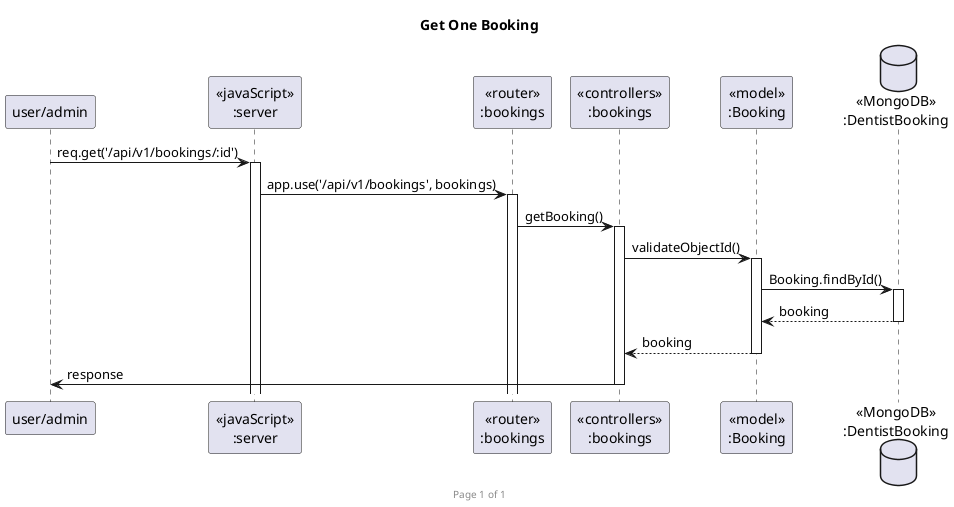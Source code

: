 @startuml Get One Booking

footer Page %page% of %lastpage%
title "Get One Booking"

participant "user/admin" as user
participant "<<javaScript>>\n:server" as server
participant "<<router>>\n:bookings" as routerbooking
participant "<<controllers>>\n:bookings" as controllersbookings
participant "<<model>>\n:Booking" as modelBooking
database "<<MongoDB>>\n:DentistBooking" as DentistBookingDatabase

' user sends a GET request to fetch a single booking by ID
user->server ++: req.get('/api/v1/bookings/:id')
server->routerbooking ++: app.use('/api/v1/bookings', bookings)
routerbooking -> controllersbookings ++: getBooking()
' Controller validates and fetches the booking by ID
controllersbookings -> modelBooking ++: validateObjectId()
modelBooking -> DentistBookingDatabase ++: Booking.findById()
DentistBookingDatabase --> modelBooking --: booking
' Controller sends the response back to user
controllersbookings <-- modelBooking --: booking
controllersbookings -> user --: response

@enduml

